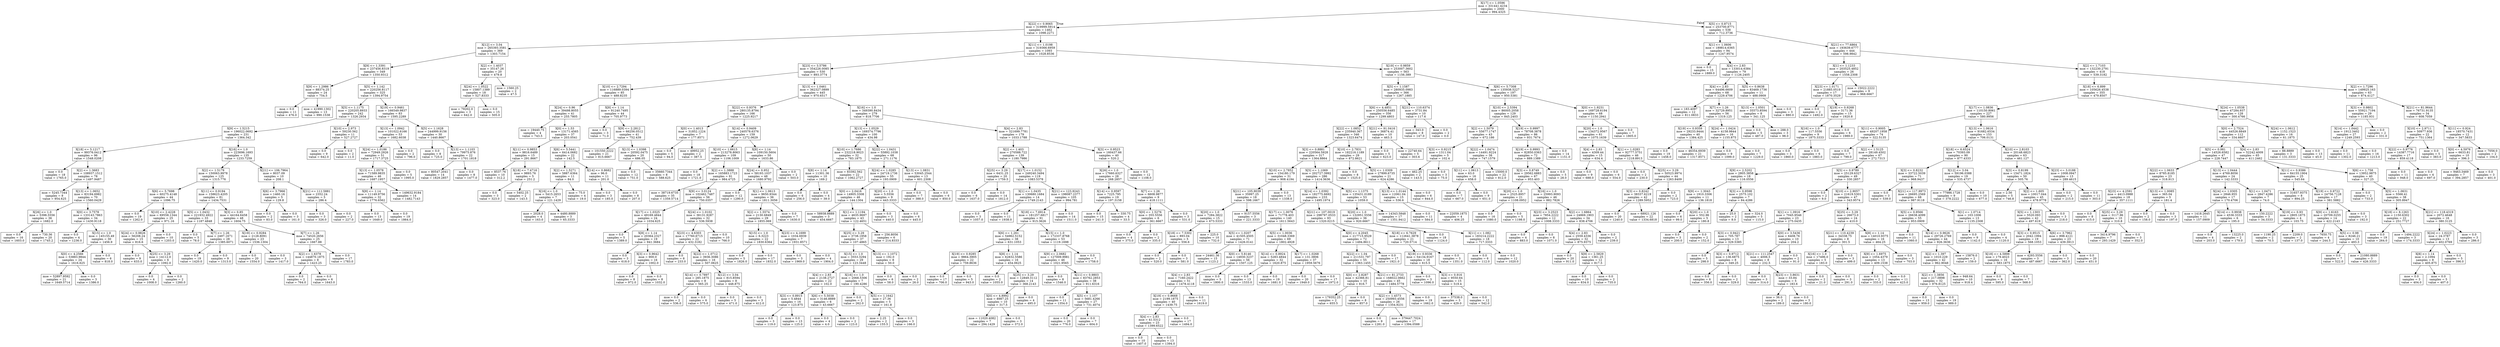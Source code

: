 digraph Tree {
node [shape=box] ;
0 [label="X[17] <= 1.0596\nmse = 331441.4234\nsamples = 2000\nvalue = 994.4325"] ;
1 [label="X[22] <= 0.9065\nmse = 319999.5914\nsamples = 1462\nvalue = 1098.2271"] ;
0 -> 1 [labeldistance=2.5, labelangle=45, headlabel="True"] ;
2 [label="X[12] <= 3.04\nmse = 265393.3581\nsamples = 369\nvalue = 1303.7154"] ;
1 -> 2 ;
3 [label="X[9] <= 1.3391\nmse = 237456.8319\nsamples = 349\nvalue = 1350.9312"] ;
2 -> 3 ;
4 [label="X[9] <= 1.2986\nmse = 88374.25\nsamples = 24\nvalue = 754.5"] ;
3 -> 4 ;
5 [label="mse = 0.0\nsamples = 11\nvalue = 476.0"] ;
4 -> 5 ;
6 [label="mse = 41990.1302\nsamples = 13\nvalue = 990.1538"] ;
4 -> 6 ;
7 [label="X[5] <= 1.142\nmse = 220256.8117\nsamples = 325\nvalue = 1394.9754"] ;
3 -> 7 ;
8 [label="X[5] <= 1.1175\nmse = 220205.8933\nsamples = 242\nvalue = 1326.2934"] ;
7 -> 8 ;
9 [label="X[9] <= 1.5215\nmse = 196022.0692\nsamples = 231\nvalue = 1364.342"] ;
8 -> 9 ;
10 [label="X[18] <= 5.1217\nmse = 99376.0412\nsamples = 96\nvalue = 1548.0208"] ;
9 -> 10 ;
11 [label="mse = 0.0\nsamples = 18\nvalue = 1765.0"] ;
10 -> 11 ;
12 [label="X[2] <= 1.3683\nmse = 108937.1512\nsamples = 78\nvalue = 1497.9487"] ;
10 -> 12 ;
13 [label="mse = 5245.7344\nsamples = 8\nvalue = 954.625"] ;
12 -> 13 ;
14 [label="X[13] <= 1.0652\nmse = 83194.6982\nsamples = 70\nvalue = 1560.0429"] ;
12 -> 14 ;
15 [label="X[26] <= 1.0\nmse = 5398.5556\nsamples = 36\nvalue = 1682.0"] ;
14 -> 15 ;
16 [label="mse = 0.0\nsamples = 16\nvalue = 1603.0"] ;
15 -> 16 ;
17 [label="mse = 730.36\nsamples = 20\nvalue = 1745.2"] ;
15 -> 17 ;
18 [label="X[0] <= 3.7578\nmse = 133143.7863\nsamples = 34\nvalue = 1430.9118"] ;
14 -> 18 ;
19 [label="mse = 0.0\nsamples = 4\nvalue = 1236.0"] ;
18 -> 19 ;
20 [label="X[15] <= 1.0\nmse = 145155.49\nsamples = 30\nvalue = 1456.9"] ;
18 -> 20 ;
21 [label="X[0] <= 4.2566\nmse = 53883.9844\nsamples = 24\nvalue = 1616.625"] ;
20 -> 21 ;
22 [label="mse = 52897.9592\nsamples = 21\nvalue = 1649.5714"] ;
21 -> 22 ;
23 [label="mse = 0.0\nsamples = 3\nvalue = 1386.0"] ;
21 -> 23 ;
24 [label="mse = 0.0\nsamples = 6\nvalue = 818.0"] ;
20 -> 24 ;
25 [label="X[16] <= 1.0\nmse = 223696.1693\nsamples = 135\nvalue = 1233.7259"] ;
9 -> 25 ;
26 [label="X[2] <= 1.5179\nmse = 150063.9978\nsamples = 125\nvalue = 1315.776"] ;
25 -> 26 ;
27 [label="X[6] <= 5.7698\nmse = 60275.4148\nsamples = 44\nvalue = 1096.75"] ;
26 -> 27 ;
28 [label="mse = 0.0\nsamples = 19\nvalue = 1262.0"] ;
27 -> 28 ;
29 [label="X[10] <= 2.4228\nmse = 69558.1344\nsamples = 25\nvalue = 971.16"] ;
27 -> 29 ;
30 [label="X[24] <= 0.9826\nmse = 56208.24\nsamples = 15\nvalue = 816.6"] ;
29 -> 30 ;
31 [label="mse = 0.0\nsamples = 9\nvalue = 633.0"] ;
30 -> 31 ;
32 [label="X[25] <= 3.29\nmse = 14112.0\nsamples = 6\nvalue = 1092.0"] ;
30 -> 32 ;
33 [label="mse = 0.0\nsamples = 4\nvalue = 1008.0"] ;
32 -> 33 ;
34 [label="mse = 0.0\nsamples = 2\nvalue = 1260.0"] ;
32 -> 34 ;
35 [label="mse = 0.0\nsamples = 10\nvalue = 1203.0"] ;
29 -> 35 ;
36 [label="X[11] <= 0.9194\nmse = 158623.4205\nsamples = 81\nvalue = 1434.7531"] ;
26 -> 36 ;
37 [label="X[5] <= 1.0432\nmse = 221932.4922\nsamples = 33\nvalue = 1187.4848"] ;
36 -> 37 ;
38 [label="mse = 0.0\nsamples = 5\nvalue = 78.0"] ;
37 -> 38 ;
39 [label="X[7] <= 1.26\nmse = 2497.1671\nsamples = 28\nvalue = 1385.6071"] ;
37 -> 39 ;
40 [label="mse = 0.0\nsamples = 19\nvalue = 1420.0"] ;
39 -> 40 ;
41 [label="mse = 0.0\nsamples = 9\nvalue = 1313.0"] ;
39 -> 41 ;
42 [label="X[3] <= 0.85\nmse = 44164.6458\nsamples = 48\nvalue = 1604.75"] ;
36 -> 42 ;
43 [label="X[19] <= 0.9284\nmse = 2128.8091\nsamples = 23\nvalue = 1536.1304"] ;
42 -> 43 ;
44 [label="mse = 0.0\nsamples = 20\nvalue = 1554.0"] ;
43 -> 44 ;
45 [label="mse = 0.0\nsamples = 3\nvalue = 1417.0"] ;
43 -> 45 ;
46 [label="X[7] <= 1.26\nmse = 74520.2656\nsamples = 25\nvalue = 1667.88"] ;
42 -> 46 ;
47 [label="X[2] <= 1.6378\nmse = 144870.1875\nsamples = 8\nvalue = 1423.25"] ;
46 -> 47 ;
48 [label="mse = 0.0\nsamples = 2\nvalue = 764.0"] ;
47 -> 48 ;
49 [label="mse = 0.0\nsamples = 6\nvalue = 1643.0"] ;
47 -> 49 ;
50 [label="mse = 0.0\nsamples = 17\nvalue = 1783.0"] ;
46 -> 50 ;
51 [label="X[21] <= 106.7964\nmse = 8037.09\nsamples = 10\nvalue = 208.1"] ;
25 -> 51 ;
52 [label="X[6] <= 3.7966\nmse = 1460.16\nsamples = 5\nvalue = 129.8"] ;
51 -> 52 ;
53 [label="mse = 0.0\nsamples = 2\nvalue = 83.0"] ;
52 -> 53 ;
54 [label="mse = 0.0\nsamples = 3\nvalue = 161.0"] ;
52 -> 54 ;
55 [label="X[21] <= 111.5881\nmse = 2352.24\nsamples = 5\nvalue = 286.4"] ;
51 -> 55 ;
56 [label="mse = 0.0\nsamples = 3\nvalue = 326.0"] ;
55 -> 56 ;
57 [label="mse = 0.0\nsamples = 2\nvalue = 227.0"] ;
55 -> 57 ;
58 [label="X[10] <= 2.973\nmse = 59230.562\nsamples = 11\nvalue = 527.2727"] ;
8 -> 58 ;
59 [label="mse = 0.0\nsamples = 9\nvalue = 642.0"] ;
58 -> 59 ;
60 [label="mse = 0.0\nsamples = 2\nvalue = 11.0"] ;
58 -> 60 ;
61 [label="X[19] <= 0.9461\nmse = 166549.9837\nsamples = 83\nvalue = 1595.2289"] ;
7 -> 61 ;
62 [label="X[13] <= 1.0942\nmse = 101022.6166\nsamples = 53\nvalue = 1682.6038"] ;
61 -> 62 ;
63 [label="X[24] <= 1.0186\nmse = 72949.2926\nsamples = 51\nvalue = 1717.3725"] ;
62 -> 63 ;
64 [label="X[13] <= 1.0578\nmse = 71589.9835\nsamples = 46\nvalue = 1687.1957"] ;
63 -> 64 ;
65 [label="X[8] <= 1.14\nmse = 11149.9756\nsamples = 32\nvalue = 1776.6562"] ;
64 -> 65 ;
66 [label="mse = 0.0\nsamples = 13\nvalue = 1649.0"] ;
65 -> 66 ;
67 [label="mse = 0.0\nsamples = 19\nvalue = 1864.0"] ;
65 -> 67 ;
68 [label="mse = 149632.9184\nsamples = 14\nvalue = 1482.7143"] ;
64 -> 68 ;
69 [label="mse = 0.0\nsamples = 5\nvalue = 1995.0"] ;
63 -> 69 ;
70 [label="mse = 0.0\nsamples = 2\nvalue = 796.0"] ;
62 -> 70 ;
71 [label="X[5] <= 1.1628\nmse = 244999.9156\nsamples = 30\nvalue = 1440.8667"] ;
61 -> 71 ;
72 [label="mse = 0.0\nsamples = 8\nvalue = 725.0"] ;
71 -> 72 ;
73 [label="X[13] <= 1.1103\nmse = 79975.876\nsamples = 22\nvalue = 1701.1818"] ;
71 -> 73 ;
74 [label="mse = 80547.2041\nsamples = 14\nvalue = 1829.2857"] ;
73 -> 74 ;
75 [label="mse = 0.0\nsamples = 8\nvalue = 1477.0"] ;
73 -> 75 ;
76 [label="X[2] <= 1.4037\nmse = 35147.26\nsamples = 20\nvalue = 479.8"] ;
2 -> 76 ;
77 [label="X[24] <= 1.0522\nmse = 15807.1389\nsamples = 18\nvalue = 527.8333"] ;
76 -> 77 ;
78 [label="mse = 79202.0\nsamples = 3\nvalue = 642.0"] ;
77 -> 78 ;
79 [label="mse = 0.0\nsamples = 15\nvalue = 505.0"] ;
77 -> 79 ;
80 [label="mse = 1560.25\nsamples = 2\nvalue = 47.5"] ;
76 -> 80 ;
81 [label="X[11] <= 1.0198\nmse = 319366.6959\nsamples = 1093\nvalue = 1028.8536"] ;
1 -> 81 ;
82 [label="X[23] <= 3.5786\nmse = 354226.0085\nsamples = 530\nvalue = 893.3774"] ;
81 -> 82 ;
83 [label="X[10] <= 2.7294\nmse = 116889.0394\nsamples = 85\nvalue = 488.8235"] ;
82 -> 83 ;
84 [label="X[24] <= 0.96\nmse = 39498.8055\nsamples = 41\nvalue = 255.7805"] ;
83 -> 84 ;
85 [label="mse = 19440.75\nsamples = 4\nvalue = 743.5"] ;
84 -> 85 ;
86 [label="X[0] <= 1.53\nmse = 13171.4565\nsamples = 37\nvalue = 203.0541"] ;
84 -> 86 ;
87 [label="X[11] <= 0.9853\nmse = 9816.6489\nsamples = 15\nvalue = 291.8667"] ;
86 -> 87 ;
88 [label="mse = 8537.76\nsamples = 10\nvalue = 312.2"] ;
87 -> 88 ;
89 [label="X[18] <= 7.4716\nmse = 9893.76\nsamples = 5\nvalue = 251.2"] ;
87 -> 89 ;
90 [label="mse = 0.0\nsamples = 3\nvalue = 323.0"] ;
89 -> 90 ;
91 [label="mse = 5402.25\nsamples = 2\nvalue = 143.5"] ;
89 -> 91 ;
92 [label="X[6] <= 5.5441\nmse = 6414.0682\nsamples = 22\nvalue = 142.5"] ;
86 -> 92 ;
93 [label="X[2] <= 1.5271\nmse = 5887.6364\nsamples = 11\nvalue = 84.0"] ;
92 -> 93 ;
94 [label="X[16] <= 1.0\nmse = 5415.2653\nsamples = 7\nvalue = 121.1429"] ;
93 -> 94 ;
95 [label="mse = 2028.0\nsamples = 4\nvalue = 163.0"] ;
94 -> 95 ;
96 [label="mse = 4480.8889\nsamples = 3\nvalue = 65.3333"] ;
94 -> 96 ;
97 [label="mse = 75.0\nsamples = 4\nvalue = 19.0"] ;
93 -> 97 ;
98 [label="X[14] <= 0.8682\nmse = 96.0\nsamples = 11\nvalue = 201.0"] ;
92 -> 98 ;
99 [label="mse = 0.0\nsamples = 3\nvalue = 185.0"] ;
98 -> 99 ;
100 [label="mse = 0.0\nsamples = 8\nvalue = 207.0"] ;
98 -> 100 ;
101 [label="X[8] <= 1.14\nmse = 91240.7495\nsamples = 44\nvalue = 705.9773"] ;
83 -> 101 ;
102 [label="mse = 0.0\nsamples = 3\nvalue = 71.0"] ;
101 -> 102 ;
103 [label="X[9] <= 2.2812\nmse = 66256.0512\nsamples = 41\nvalue = 752.439"] ;
101 -> 103 ;
104 [label="mse = 101550.2222\nsamples = 21\nvalue = 815.6667"] ;
103 -> 104 ;
105 [label="X[13] <= 1.0398\nmse = 20592.0475\nsamples = 20\nvalue = 686.05"] ;
103 -> 105 ;
106 [label="mse = 0.0\nsamples = 12\nvalue = 751.0"] ;
105 -> 106 ;
107 [label="mse = 35660.7344\nsamples = 8\nvalue = 588.625"] ;
105 -> 107 ;
108 [label="X[13] <= 1.0461\nmse = 362327.0899\nsamples = 445\nvalue = 970.6517"] ;
82 -> 108 ;
109 [label="X[22] <= 0.9376\nmse = 280135.8794\nsamples = 166\nvalue = 1225.9217"] ;
108 -> 109 ;
110 [label="X[0] <= 1.4013\nmse = 31852.1224\nsamples = 7\nvalue = 177.8571"] ;
109 -> 110 ;
111 [label="mse = 0.0\nsamples = 5\nvalue = 94.0"] ;
110 -> 111 ;
112 [label="mse = 49952.25\nsamples = 2\nvalue = 387.5"] ;
110 -> 112 ;
113 [label="X[14] <= 0.9409\nmse = 240578.6376\nsamples = 159\nvalue = 1272.0629"] ;
109 -> 113 ;
114 [label="X[10] <= 1.6615\nmse = 213278.8063\nsamples = 109\nvalue = 1106.1009"] ;
113 -> 114 ;
115 [label="mse = 0.0\nsamples = 18\nvalue = 1721.0"] ;
114 -> 115 ;
116 [label="X[2] <= 1.3888\nmse = 165883.1723\nsamples = 91\nvalue = 984.4725"] ;
114 -> 116 ;
117 [label="mse = 38719.6735\nsamples = 35\nvalue = 1359.5714"] ;
116 -> 117 ;
118 [label="X[9] <= 3.0124\nmse = 102462.7487\nsamples = 56\nvalue = 750.0357"] ;
116 -> 118 ;
119 [label="X[17] <= 1.0325\nmse = 49169.4844\nsamples = 24\nvalue = 1034.625"] ;
118 -> 119 ;
120 [label="mse = 0.0\nsamples = 5\nvalue = 1389.0"] ;
119 -> 120 ;
121 [label="X[8] <= 1.14\nmse = 20364.2327\nsamples = 19\nvalue = 941.3684"] ;
119 -> 121 ;
122 [label="mse = 0.0\nsamples = 3\nvalue = 618.0"] ;
121 -> 122 ;
123 [label="X[3] <= 0.9642\nmse = 900.0\nsamples = 16\nvalue = 1002.0"] ;
121 -> 123 ;
124 [label="mse = 0.0\nsamples = 8\nvalue = 972.0"] ;
123 -> 124 ;
125 [label="mse = 0.0\nsamples = 8\nvalue = 1032.0"] ;
123 -> 125 ;
126 [label="X[24] <= 1.0102\nmse = 36131.9287\nsamples = 32\nvalue = 536.5938"] ;
118 -> 126 ;
127 [label="X[23] <= 4.6303\nmse = 17760.6715\nsamples = 22\nvalue = 432.3182"] ;
126 -> 127 ;
128 [label="mse = 0.0\nsamples = 6\nvalue = 233.0"] ;
127 -> 128 ;
129 [label="X[22] <= 1.0712\nmse = 3936.3086\nsamples = 16\nvalue = 507.0625"] ;
127 -> 129 ;
130 [label="X[14] <= 0.7897\nmse = 285.1875\nsamples = 8\nvalue = 565.25"] ;
129 -> 130 ;
131 [label="mse = 0.0\nsamples = 2\nvalue = 536.0"] ;
130 -> 131 ;
132 [label="mse = 0.0\nsamples = 6\nvalue = 575.0"] ;
130 -> 132 ;
133 [label="X[12] <= 3.04\nmse = 815.8594\nsamples = 8\nvalue = 448.875"] ;
129 -> 133 ;
134 [label="mse = 0.0\nsamples = 5\nvalue = 471.0"] ;
133 -> 134 ;
135 [label="mse = 0.0\nsamples = 3\nvalue = 412.0"] ;
133 -> 135 ;
136 [label="mse = 0.0\nsamples = 10\nvalue = 766.0"] ;
126 -> 136 ;
137 [label="X[8] <= 1.14\nmse = 109150.5604\nsamples = 50\nvalue = 1633.86"] ;
113 -> 137 ;
138 [label="X[24] <= 0.952\nmse = 58193.1037\nsamples = 48\nvalue = 1680.9792"] ;
137 -> 138 ;
139 [label="mse = 0.0\nsamples = 12\nvalue = 1290.0"] ;
138 -> 139 ;
140 [label="X[1] <= 1.0613\nmse = 9650.9344\nsamples = 36\nvalue = 1811.3056"] ;
138 -> 140 ;
141 [label="X[2] <= 1.5574\nmse = 2130.6849\nsamples = 29\nvalue = 1855.069"] ;
140 -> 141 ;
142 [label="X[15] <= 1.0\nmse = 6.3223\nsamples = 22\nvalue = 1830.6364"] ;
141 -> 142 ;
143 [label="mse = 0.0\nsamples = 5\nvalue = 1826.0"] ;
142 -> 143 ;
144 [label="mse = 0.0\nsamples = 17\nvalue = 1832.0"] ;
142 -> 144 ;
145 [label="X[23] <= 4.1699\nmse = 1034.6939\nsamples = 7\nvalue = 1931.8571"] ;
141 -> 145 ;
146 [label="mse = 0.0\nsamples = 3\nvalue = 1969.0"] ;
145 -> 146 ;
147 [label="mse = 0.0\nsamples = 4\nvalue = 1904.0"] ;
145 -> 147 ;
148 [label="mse = 0.0\nsamples = 7\nvalue = 1630.0"] ;
140 -> 148 ;
149 [label="mse = 0.0\nsamples = 2\nvalue = 503.0"] ;
137 -> 149 ;
150 [label="X[16] <= 1.0\nmse = 349390.8434\nsamples = 279\nvalue = 818.7706"] ;
108 -> 150 ;
151 [label="X[13] <= 1.0529\nmse = 169374.7796\nsamples = 100\nvalue = 434.98"] ;
150 -> 151 ;
152 [label="X[10] <= 1.7686\nmse = 232218.9023\nsamples = 32\nvalue = 783.1875"] ;
151 -> 152 ;
153 [label="X[8] <= 1.14\nmse = 11301.36\nsamples = 10\nvalue = 169.2"] ;
152 -> 153 ;
154 [label="mse = 0.0\nsamples = 6\nvalue = 256.0"] ;
153 -> 154 ;
155 [label="mse = 0.0\nsamples = 4\nvalue = 39.0"] ;
153 -> 155 ;
156 [label="mse = 83392.562\nsamples = 22\nvalue = 1062.2727"] ;
152 -> 156 ;
157 [label="X[22] <= 1.0431\nmse = 55892.1038\nsamples = 68\nvalue = 271.1176"] ;
151 -> 157 ;
158 [label="X[24] <= 1.0285\nmse = 24719.1736\nsamples = 55\nvalue = 193.0909"] ;
157 -> 158 ;
159 [label="X[0] <= 2.0416\nmse = 14905.3308\nsamples = 46\nvalue = 144.1304"] ;
158 -> 159 ;
160 [label="mse = 58938.8889\nsamples = 3\nvalue = 454.6667"] ;
159 -> 160 ;
161 [label="X[1] <= 1.1194\nmse = 4635.9697\nsamples = 43\nvalue = 122.4651"] ;
159 -> 161 ;
162 [label="X[25] <= 3.29\nmse = 3738.1958\nsamples = 37\nvalue = 107.4865"] ;
161 -> 162 ;
163 [label="X[15] <= 1.0\nmse = 3553.3294\nsamples = 29\nvalue = 123.3448"] ;
162 -> 163 ;
164 [label="X[4] <= 2.83\nmse = 2138.2727\nsamples = 22\nvalue = 102.0"] ;
163 -> 164 ;
165 [label="X[3] <= 0.8915\nmse = 5.4844\nsamples = 16\nvalue = 123.875"] ;
164 -> 165 ;
166 [label="mse = 0.0\nsamples = 3\nvalue = 119.0"] ;
165 -> 166 ;
167 [label="mse = 0.0\nsamples = 13\nvalue = 125.0"] ;
165 -> 167 ;
168 [label="X[6] <= 5.5038\nmse = 3146.8889\nsamples = 6\nvalue = 43.6667"] ;
164 -> 168 ;
169 [label="mse = 0.0\nsamples = 4\nvalue = 4.0"] ;
168 -> 169 ;
170 [label="mse = 0.0\nsamples = 2\nvalue = 123.0"] ;
168 -> 170 ;
171 [label="X[16] <= 1.0\nmse = 2068.5306\nsamples = 7\nvalue = 190.4286"] ;
163 -> 171 ;
172 [label="mse = 0.0\nsamples = 2\nvalue = 262.0"] ;
171 -> 172 ;
173 [label="X[5] <= 1.1642\nmse = 27.36\nsamples = 5\nvalue = 161.8"] ;
171 -> 173 ;
174 [label="mse = 2.25\nsamples = 2\nvalue = 155.5"] ;
173 -> 174 ;
175 [label="mse = 0.0\nsamples = 3\nvalue = 166.0"] ;
173 -> 175 ;
176 [label="X[13] <= 1.1072\nmse = 192.0\nsamples = 8\nvalue = 50.0"] ;
162 -> 176 ;
177 [label="mse = 0.0\nsamples = 6\nvalue = 58.0"] ;
176 -> 177 ;
178 [label="mse = 0.0\nsamples = 2\nvalue = 26.0"] ;
176 -> 178 ;
179 [label="mse = 256.8056\nsamples = 6\nvalue = 214.8333"] ;
161 -> 179 ;
180 [label="X[20] <= 1.0\nmse = 5.5556\nsamples = 9\nvalue = 443.3333"] ;
158 -> 180 ;
181 [label="mse = 0.0\nsamples = 3\nvalue = 440.0"] ;
180 -> 181 ;
182 [label="mse = 0.0\nsamples = 6\nvalue = 445.0"] ;
180 -> 182 ;
183 [label="X[13] <= 1.0831\nmse = 53045.2544\nsamples = 13\nvalue = 601.2308"] ;
157 -> 183 ;
184 [label="mse = 0.0\nsamples = 7\nvalue = 388.0"] ;
183 -> 184 ;
185 [label="mse = 0.0\nsamples = 6\nvalue = 850.0"] ;
183 -> 185 ;
186 [label="X[4] <= 2.83\nmse = 321699.7781\nsamples = 179\nvalue = 1033.1788"] ;
150 -> 186 ;
187 [label="X[2] <= 1.403\nmse = 270588.722\nsamples = 139\nvalue = 1180.7986"] ;
186 -> 187 ;
188 [label="X[25] <= 3.29\nmse = 6431.25\nsamples = 20\nvalue = 1759.5"] ;
187 -> 188 ;
189 [label="mse = 0.0\nsamples = 6\nvalue = 1637.0"] ;
188 -> 189 ;
190 [label="mse = 0.0\nsamples = 14\nvalue = 1812.0"] ;
188 -> 190 ;
191 [label="X[17] <= 1.0152\nmse = 249240.3494\nsamples = 119\nvalue = 1083.5378"] ;
187 -> 191 ;
192 [label="X[1] <= 1.0435\nmse = 130680.1684\nsamples = 14\nvalue = 1749.2143"] ;
191 -> 192 ;
193 [label="mse = 0.0\nsamples = 3\nvalue = 1057.0"] ;
192 -> 193 ;
194 [label="mse = 0.0\nsamples = 11\nvalue = 1938.0"] ;
192 -> 194 ;
195 [label="X[21] <= 123.9243\nmse = 198087.2377\nsamples = 105\nvalue = 994.781"] ;
191 -> 195 ;
196 [label="X[18] <= 7.6914\nmse = 181257.6817\nsamples = 91\nvalue = 915.3626"] ;
195 -> 196 ;
197 [label="X[6] <= 1.261\nmse = 54962.5152\nsamples = 38\nvalue = 631.1053"] ;
196 -> 197 ;
198 [label="X[19] <= 0.9285\nmse = 9864.3905\nsamples = 22\nvalue = 759.8636"] ;
197 -> 198 ;
199 [label="mse = 0.0\nsamples = 17\nvalue = 706.0"] ;
198 -> 199 ;
200 [label="mse = 0.0\nsamples = 5\nvalue = 943.0"] ;
198 -> 200 ;
201 [label="X[8] <= 1.14\nmse = 62832.5586\nsamples = 16\nvalue = 454.0625"] ;
197 -> 201 ;
202 [label="mse = 0.0\nsamples = 2\nvalue = 1055.0"] ;
201 -> 202 ;
203 [label="X[25] <= 3.29\nmse = 12849.3112\nsamples = 14\nvalue = 368.2143"] ;
201 -> 203 ;
204 [label="X[0] <= 4.8992\nmse = 8987.25\nsamples = 10\nvalue = 317.5"] ;
203 -> 204 ;
205 [label="mse = 11020.4082\nsamples = 7\nvalue = 294.1429"] ;
204 -> 205 ;
206 [label="mse = 0.0\nsamples = 3\nvalue = 372.0"] ;
204 -> 206 ;
207 [label="mse = 0.0\nsamples = 4\nvalue = 495.0"] ;
203 -> 207 ;
208 [label="X[15] <= 1.0\nmse = 172337.8768\nsamples = 53\nvalue = 1119.1698"] ;
196 -> 208 ;
209 [label="X[9] <= 2.0682\nmse = 127009.9981\nsamples = 46\nvalue = 1021.9565"] ;
208 -> 209 ;
210 [label="mse = 0.0\nsamples = 8\nvalue = 1546.0"] ;
209 -> 210 ;
211 [label="X[11] <= 0.9803\nmse = 83762.2853\nsamples = 38\nvalue = 911.6316"] ;
209 -> 211 ;
212 [label="mse = 0.0\nsamples = 11\nvalue = 1354.0"] ;
211 -> 212 ;
213 [label="X[5] <= 1.107\nmse = 5681.4266\nsamples = 27\nvalue = 731.4074"] ;
211 -> 213 ;
214 [label="mse = 0.0\nsamples = 20\nvalue = 776.0"] ;
213 -> 214 ;
215 [label="mse = 0.0\nsamples = 7\nvalue = 604.0"] ;
213 -> 215 ;
216 [label="mse = 0.0\nsamples = 7\nvalue = 1758.0"] ;
208 -> 216 ;
217 [label="mse = 0.0\nsamples = 14\nvalue = 1511.0"] ;
195 -> 217 ;
218 [label="X[3] <= 0.9523\nmse = 160437.66\nsamples = 40\nvalue = 520.2"] ;
186 -> 218 ;
219 [label="X[26] <= 1.0\nmse = 17660.6327\nsamples = 28\nvalue = 268.2857"] ;
218 -> 219 ;
220 [label="X[14] <= 0.9597\nmse = 7225.795\nsamples = 19\nvalue = 197.3158"] ;
219 -> 220 ;
221 [label="mse = 0.0\nsamples = 15\nvalue = 241.0"] ;
220 -> 221 ;
222 [label="mse = 330.75\nsamples = 4\nvalue = 33.5"] ;
220 -> 222 ;
223 [label="X[7] <= 1.26\nmse = 6608.9877\nsamples = 9\nvalue = 418.1111"] ;
219 -> 223 ;
224 [label="X[0] <= 1.5276\nmse = 355.5556\nsamples = 6\nvalue = 361.6667"] ;
223 -> 224 ;
225 [label="mse = 0.0\nsamples = 4\nvalue = 375.0"] ;
224 -> 225 ;
226 [label="mse = 0.0\nsamples = 2\nvalue = 335.0"] ;
224 -> 226 ;
227 [label="mse = 0.0\nsamples = 3\nvalue = 531.0"] ;
223 -> 227 ;
228 [label="mse = 0.0\nsamples = 12\nvalue = 1108.0"] ;
218 -> 228 ;
229 [label="X[19] <= 0.9859\nmse = 253007.3602\nsamples = 563\nvalue = 1156.389"] ;
81 -> 229 ;
230 [label="X[5] <= 1.1587\nmse = 280935.0983\nsamples = 366\nvalue = 1267.1885"] ;
229 -> 230 ;
231 [label="X[6] <= 4.4851\nmse = 250556.6485\nsamples = 356\nvalue = 1299.4803"] ;
230 -> 231 ;
232 [label="X[22] <= 1.0852\nmse = 235940.367\nsamples = 346\nvalue = 1323.6474"] ;
231 -> 232 ;
233 [label="X[3] <= 0.8881\nmse = 220564.5928\nsamples = 317\nvalue = 1364.8864"] ;
232 -> 233 ;
234 [label="X[10] <= 2.7852\nmse = 154180.179\nsamples = 31\nvalue = 908.4194"] ;
233 -> 234 ;
235 [label="X[21] <= 105.9039\nmse = 35997.25\nsamples = 18\nvalue = 598.1667"] ;
234 -> 235 ;
236 [label="X[20] <= 1.0\nmse = 7284.3822\nsamples = 15\nvalue = 673.5333"] ;
235 -> 236 ;
237 [label="X[18] <= 7.5302\nmse = 893.04\nsamples = 5\nvalue = 556.6"] ;
236 -> 237 ;
238 [label="mse = 0.0\nsamples = 2\nvalue = 520.0"] ;
237 -> 238 ;
239 [label="mse = 0.0\nsamples = 3\nvalue = 581.0"] ;
237 -> 239 ;
240 [label="mse = 225.0\nsamples = 10\nvalue = 732.0"] ;
236 -> 240 ;
241 [label="mse = 9157.5556\nsamples = 3\nvalue = 221.3333"] ;
235 -> 241 ;
242 [label="mse = 0.0\nsamples = 13\nvalue = 1338.0"] ;
234 -> 242 ;
243 [label="X[5] <= 1.1069\nmse = 202727.3992\nsamples = 286\nvalue = 1414.3636"] ;
233 -> 243 ;
244 [label="X[14] <= 1.0392\nmse = 182775.6692\nsamples = 233\nvalue = 1495.1974"] ;
243 -> 244 ;
245 [label="X[17] <= 1.0076\nmse = 71778.403\nsamples = 140\nvalue = 1611.5643"] ;
244 -> 245 ;
246 [label="X[5] <= 1.0207\nmse = 41505.4505\nsamples = 71\nvalue = 1426.0141"] ;
245 -> 246 ;
247 [label="mse = 24461.36\nsamples = 15\nvalue = 1123.2"] ;
246 -> 247 ;
248 [label="X[0] <= 5.8146\nmse = 14930.3237\nsamples = 56\nvalue = 1507.125"] ;
246 -> 248 ;
249 [label="X[4] <= 2.83\nmse = 7160.2422\nsamples = 51\nvalue = 1478.4118"] ;
248 -> 249 ;
250 [label="X[19] <= 0.9668\nmse = 2199.1875\nsamples = 40\nvalue = 1439.75"] ;
249 -> 250 ;
251 [label="X[4] <= 2.83\nmse = 41.5312\nsamples = 23\nvalue = 1399.6522"] ;
250 -> 251 ;
252 [label="mse = 0.0\nsamples = 10\nvalue = 1407.0"] ;
251 -> 252 ;
253 [label="mse = 0.0\nsamples = 13\nvalue = 1394.0"] ;
251 -> 253 ;
254 [label="mse = 0.0\nsamples = 17\nvalue = 1494.0"] ;
250 -> 254 ;
255 [label="mse = 0.0\nsamples = 11\nvalue = 1619.0"] ;
249 -> 255 ;
256 [label="mse = 0.0\nsamples = 5\nvalue = 1800.0"] ;
248 -> 256 ;
257 [label="X[5] <= 1.0036\nmse = 31048.3369\nsamples = 69\nvalue = 1802.4928"] ;
245 -> 257 ;
258 [label="X[14] <= 0.8924\nmse = 5283.4844\nsamples = 32\nvalue = 1620.875"] ;
257 -> 258 ;
259 [label="mse = 0.0\nsamples = 13\nvalue = 1533.0"] ;
258 -> 259 ;
260 [label="mse = 0.0\nsamples = 19\nvalue = 1681.0"] ;
258 -> 260 ;
261 [label="X[17] <= 1.0268\nmse = 131.3806\nsamples = 37\nvalue = 1959.5676"] ;
257 -> 261 ;
262 [label="mse = 0.0\nsamples = 20\nvalue = 1949.0"] ;
261 -> 262 ;
263 [label="mse = 0.0\nsamples = 17\nvalue = 1972.0"] ;
261 -> 263 ;
264 [label="X[21] <= 107.0019\nmse = 298797.0533\nsamples = 93\nvalue = 1320.0215"] ;
244 -> 264 ;
265 [label="X[0] <= 4.2045\nmse = 217715.9529\nsamples = 72\nvalue = 1494.8611"] ;
264 -> 265 ;
266 [label="X[22] <= 1.04\nmse = 211531.797\nsamples = 55\nvalue = 1363.1455"] ;
265 -> 266 ;
267 [label="X[0] <= 2.8287\nmse = 42366.81\nsamples = 10\nvalue = 816.7"] ;
266 -> 267 ;
268 [label="mse = 179352.25\nsamples = 2\nvalue = 655.5"] ;
267 -> 268 ;
269 [label="mse = 0.0\nsamples = 8\nvalue = 857.0"] ;
267 -> 269 ;
270 [label="X[21] <= 81.2733\nmse = 168022.0662\nsamples = 45\nvalue = 1484.5778"] ;
266 -> 270 ;
271 [label="X[2] <= 1.4573\nmse = 250993.4556\nsamples = 26\nvalue = 1354.9231"] ;
270 -> 271 ;
272 [label="mse = 0.0\nsamples = 9\nvalue = 1281.0"] ;
271 -> 272 ;
273 [label="mse = 379447.7024\nsamples = 17\nvalue = 1394.0588"] ;
271 -> 273 ;
274 [label="mse = 0.0\nsamples = 19\nvalue = 1662.0"] ;
270 -> 274 ;
275 [label="mse = 0.0\nsamples = 17\nvalue = 1921.0"] ;
265 -> 275 ;
276 [label="X[18] <= 6.7629\nmse = 112641.3878\nsamples = 21\nvalue = 720.5714"] ;
264 -> 276 ;
277 [label="X[19] <= 0.9336\nmse = 54134.9167\nsamples = 18\nvalue = 615.5"] ;
276 -> 277 ;
278 [label="mse = 0.0\nsamples = 3\nvalue = 1096.0"] ;
277 -> 278 ;
279 [label="X[3] <= 0.916\nmse = 9550.64\nsamples = 15\nvalue = 519.4"] ;
277 -> 279 ;
280 [label="mse = 37538.0\nsamples = 3\nvalue = 429.0"] ;
279 -> 280 ;
281 [label="mse = 0.0\nsamples = 12\nvalue = 542.0"] ;
279 -> 281 ;
282 [label="mse = 0.0\nsamples = 3\nvalue = 1351.0"] ;
276 -> 282 ;
283 [label="X[5] <= 1.1375\nmse = 135431.0189\nsamples = 53\nvalue = 1059.0"] ;
243 -> 283 ;
284 [label="X[20] <= 1.0\nmse = 132951.5556\nsamples = 36\nvalue = 920.6667"] ;
283 -> 284 ;
285 [label="mse = 0.0\nsamples = 18\nvalue = 1124.0"] ;
284 -> 285 ;
286 [label="X[11] <= 1.082\nmse = 183214.2222\nsamples = 18\nvalue = 717.3333"] ;
284 -> 286 ;
287 [label="mse = 0.0\nsamples = 6\nvalue = 112.0"] ;
286 -> 287 ;
288 [label="mse = 0.0\nsamples = 12\nvalue = 1020.0"] ;
286 -> 288 ;
289 [label="mse = 14343.5848\nsamples = 17\nvalue = 1351.9412"] ;
283 -> 289 ;
290 [label="X[10] <= 2.7831\nmse = 182216.1189\nsamples = 29\nvalue = 872.8621"] ;
232 -> 290 ;
291 [label="mse = 0.0\nsamples = 8\nvalue = 1525.0"] ;
290 -> 291 ;
292 [label="X[5] <= 1.0309\nmse = 27899.6735\nsamples = 21\nvalue = 624.4286"] ;
290 -> 292 ;
293 [label="X[13] <= 1.0144\nmse = 12061.04\nsamples = 15\nvalue = 536.6"] ;
292 -> 293 ;
294 [label="mse = 0.0\nsamples = 11\nvalue = 584.0"] ;
293 -> 294 ;
295 [label="mse = 22059.1875\nsamples = 4\nvalue = 406.25"] ;
293 -> 295 ;
296 [label="mse = 0.0\nsamples = 6\nvalue = 844.0"] ;
292 -> 296 ;
297 [label="X[21] <= 91.0416\nmse = 36874.41\nsamples = 10\nvalue = 463.3"] ;
231 -> 297 ;
298 [label="mse = 0.0\nsamples = 5\nvalue = 623.0"] ;
297 -> 298 ;
299 [label="mse = 22740.64\nsamples = 5\nvalue = 303.6"] ;
297 -> 299 ;
300 [label="X[21] <= 110.6374\nmse = 3731.84\nsamples = 10\nvalue = 117.6"] ;
230 -> 300 ;
301 [label="mse = 343.0\nsamples = 8\nvalue = 147.0"] ;
300 -> 301 ;
302 [label="mse = 0.0\nsamples = 2\nvalue = 0.0"] ;
300 -> 302 ;
303 [label="X[6] <= 5.7308\nmse = 135938.5227\nsamples = 197\nvalue = 950.5381"] ;
229 -> 303 ;
304 [label="X[10] <= 2.5394\nmse = 86005.2058\nsamples = 129\nvalue = 845.2403"] ;
303 -> 304 ;
305 [label="X[2] <= 1.5079\nmse = 55677.1747\nsamples = 43\nvalue = 672.186"] ;
304 -> 305 ;
306 [label="X[3] <= 0.9215\nmse = 1311.04\nsamples = 5\nvalue = 102.4"] ;
305 -> 306 ;
307 [label="mse = 462.25\nsamples = 2\nvalue = 143.5"] ;
306 -> 307 ;
308 [label="mse = 0.0\nsamples = 3\nvalue = 75.0"] ;
306 -> 308 ;
309 [label="X[22] <= 1.0474\nmse = 14491.9224\nsamples = 38\nvalue = 747.1579"] ;
305 -> 309 ;
310 [label="X[11] <= 1.0613\nmse = 63.0\nsamples = 16\nvalue = 658.0"] ;
309 -> 310 ;
311 [label="mse = 0.0\nsamples = 7\nvalue = 667.0"] ;
310 -> 311 ;
312 [label="mse = 0.0\nsamples = 9\nvalue = 651.0"] ;
310 -> 312 ;
313 [label="mse = 15000.0\nsamples = 22\nvalue = 812.0"] ;
309 -> 313 ;
314 [label="X[19] <= 0.9997\nmse = 78708.3878\nsamples = 86\nvalue = 931.7674"] ;
304 -> 314 ;
315 [label="X[19] <= 0.9993\nmse = 82850.0363\nsamples = 72\nvalue = 889.1389"] ;
314 -> 315 ;
316 [label="X[3] <= 0.8749\nmse = 29562.6883\nsamples = 67\nvalue = 953.403"] ;
315 -> 316 ;
317 [label="X[20] <= 1.0\nmse = 2525.8957\nsamples = 21\nvalue = 1108.0952"] ;
316 -> 317 ;
318 [label="mse = 0.0\nsamples = 16\nvalue = 1080.0"] ;
317 -> 318 ;
319 [label="mse = 0.0\nsamples = 5\nvalue = 1198.0"] ;
317 -> 319 ;
320 [label="X[16] <= 1.0\nmse = 25993.9093\nsamples = 46\nvalue = 882.7826"] ;
316 -> 320 ;
321 [label="X[23] <= 3.2523\nmse = 7854.2222\nsamples = 12\nvalue = 1008.3333"] ;
320 -> 321 ;
322 [label="mse = 0.0\nsamples = 4\nvalue = 883.0"] ;
321 -> 322 ;
323 [label="mse = 0.0\nsamples = 8\nvalue = 1071.0"] ;
321 -> 323 ;
324 [label="X[2] <= 1.6864\nmse = 24869.1903\nsamples = 34\nvalue = 838.4706"] ;
320 -> 324 ;
325 [label="X[4] <= 2.83\nmse = 2559.4336\nsamples = 32\nvalue = 875.9375"] ;
324 -> 325 ;
326 [label="mse = 0.0\nsamples = 20\nvalue = 911.0"] ;
325 -> 326 ;
327 [label="X[9] <= 2.5829\nmse = 1361.25\nsamples = 12\nvalue = 817.5"] ;
325 -> 327 ;
328 [label="mse = 0.0\nsamples = 10\nvalue = 834.0"] ;
327 -> 328 ;
329 [label="mse = 0.0\nsamples = 2\nvalue = 735.0"] ;
327 -> 329 ;
330 [label="mse = 0.0\nsamples = 2\nvalue = 239.0"] ;
324 -> 330 ;
331 [label="mse = 0.0\nsamples = 5\nvalue = 28.0"] ;
315 -> 331 ;
332 [label="mse = 0.0\nsamples = 14\nvalue = 1151.0"] ;
314 -> 332 ;
333 [label="X[0] <= 1.9231\nmse = 169728.6194\nsamples = 68\nvalue = 1150.2941"] ;
303 -> 333 ;
334 [label="X[20] <= 1.0\nmse = 134372.9567\nsamples = 61\nvalue = 1075.1639"] ;
333 -> 334 ;
335 [label="X[4] <= 2.83\nmse = 4309.44\nsamples = 15\nvalue = 634.4"] ;
334 -> 335 ;
336 [label="mse = 0.0\nsamples = 9\nvalue = 688.0"] ;
335 -> 336 ;
337 [label="mse = 0.0\nsamples = 6\nvalue = 554.0"] ;
335 -> 337 ;
338 [label="X[1] <= 1.0283\nmse = 92777.5751\nsamples = 46\nvalue = 1218.8913"] ;
334 -> 338 ;
339 [label="mse = 0.0\nsamples = 2\nvalue = 230.0"] ;
338 -> 339 ;
340 [label="X[25] <= 3.29\nmse = 50523.9974\nsamples = 44\nvalue = 1263.8409"] ;
338 -> 340 ;
341 [label="X[3] <= 0.8242\nmse = 38337.6219\nsamples = 42\nvalue = 1289.5952"] ;
340 -> 341 ;
342 [label="mse = 0.0\nsamples = 20\nvalue = 1240.0"] ;
341 -> 342 ;
343 [label="mse = 68921.126\nsamples = 22\nvalue = 1334.6818"] ;
341 -> 343 ;
344 [label="mse = 0.0\nsamples = 2\nvalue = 723.0"] ;
340 -> 344 ;
345 [label="mse = 0.0\nsamples = 7\nvalue = 1805.0"] ;
333 -> 345 ;
346 [label="X[5] <= 0.8715\nmse = 253700.8771\nsamples = 538\nvalue = 712.3736"] ;
0 -> 346 [labeldistance=2.5, labelangle=-45, headlabel="False"] ;
347 [label="X[1] <= 1.0606\nmse = 189814.6365\nsamples = 94\nvalue = 1247.9574"] ;
346 -> 347 ;
348 [label="mse = 0.0\nsamples = 15\nvalue = 1889.0"] ;
347 -> 348 ;
349 [label="X[4] <= 2.83\nmse = 133014.6384\nsamples = 79\nvalue = 1126.2405"] ;
347 -> 349 ;
350 [label="X[4] <= 2.83\nmse = 64496.6609\nsamples = 68\nvalue = 1229.4706"] ;
349 -> 350 ;
351 [label="mse = 183.4097\nsamples = 12\nvalue = 811.0833"] ;
350 -> 351 ;
352 [label="X[7] <= 1.26\nmse = 32729.8951\nsamples = 56\nvalue = 1319.125"] ;
350 -> 352 ;
353 [label="X[19] <= 0.9359\nmse = 29233.9444\nsamples = 40\nvalue = 1384.425"] ;
352 -> 353 ;
354 [label="mse = 0.0\nsamples = 19\nvalue = 1458.0"] ;
353 -> 354 ;
355 [label="mse = 46354.6939\nsamples = 21\nvalue = 1317.8571"] ;
353 -> 355 ;
356 [label="X[24] <= 1.0424\nmse = 4158.9844\nsamples = 16\nvalue = 1155.875"] ;
352 -> 356 ;
357 [label="mse = 0.0\nsamples = 9\nvalue = 1099.0"] ;
356 -> 357 ;
358 [label="mse = 0.0\nsamples = 7\nvalue = 1229.0"] ;
356 -> 358 ;
359 [label="X[5] <= 0.8638\nmse = 83469.1736\nsamples = 11\nvalue = 488.0909"] ;
349 -> 359 ;
360 [label="X[13] <= 1.0501\nmse = 35573.8594\nsamples = 8\nvalue = 341.125"] ;
359 -> 360 ;
361 [label="mse = 0.0\nsamples = 5\nvalue = 487.0"] ;
360 -> 361 ;
362 [label="mse = 288.0\nsamples = 3\nvalue = 98.0"] ;
360 -> 362 ;
363 [label="mse = 0.0\nsamples = 3\nvalue = 880.0"] ;
359 -> 363 ;
364 [label="X[21] <= 77.6864\nmse = 193639.6777\nsamples = 444\nvalue = 598.9842"] ;
346 -> 364 ;
365 [label="X[1] <= 1.1233\nmse = 203525.4852\nsamples = 26\nvalue = 1558.2308"] ;
364 -> 365 ;
366 [label="X[23] <= 1.0171\nmse = 21885.0519\nsamples = 17\nvalue = 1870.3529"] ;
365 -> 366 ;
367 [label="mse = 0.0\nsamples = 2\nvalue = 1492.0"] ;
366 -> 367 ;
368 [label="X[19] <= 0.9268\nmse = 3171.36\nsamples = 15\nvalue = 1920.8"] ;
366 -> 368 ;
369 [label="X[16] <= 1.0\nmse = 117.5556\nsamples = 9\nvalue = 1875.3333"] ;
368 -> 369 ;
370 [label="mse = 0.0\nsamples = 3\nvalue = 1860.0"] ;
369 -> 370 ;
371 [label="mse = 0.0\nsamples = 6\nvalue = 1883.0"] ;
369 -> 371 ;
372 [label="mse = 0.0\nsamples = 6\nvalue = 1989.0"] ;
368 -> 372 ;
373 [label="mse = 15022.2222\nsamples = 9\nvalue = 968.6667"] ;
365 -> 373 ;
374 [label="X[2] <= 1.7103\nmse = 132230.2791\nsamples = 418\nvalue = 539.3182"] ;
364 -> 374 ;
375 [label="X[18] <= 6.899\nmse = 105626.4538\nsamples = 355\nvalue = 479.8507"] ;
374 -> 375 ;
376 [label="X[17] <= 1.0836\nmse = 110150.8061\nsamples = 227\nvalue = 580.9956"] ;
375 -> 376 ;
377 [label="X[11] <= 0.9005\nmse = 49207.1958\nsamples = 74\nvalue = 322.5135"] ;
376 -> 377 ;
378 [label="mse = 0.0\nsamples = 7\nvalue = 799.0"] ;
377 -> 378 ;
379 [label="X[2] <= 1.5125\nmse = 28149.4502\nsamples = 67\nvalue = 272.7313"] ;
377 -> 379 ;
380 [label="X[9] <= 2.5202\nmse = 2805.3858\nsamples = 18\nvalue = 116.0556"] ;
379 -> 380 ;
381 [label="X[9] <= 1.3043\nmse = 1910.3306\nsamples = 11\nvalue = 136.1818"] ;
380 -> 381 ;
382 [label="mse = 0.0\nsamples = 6\nvalue = 99.0"] ;
381 -> 382 ;
383 [label="X[20] <= 1.0\nmse = 552.96\nsamples = 5\nvalue = 180.8"] ;
381 -> 383 ;
384 [label="mse = 0.0\nsamples = 3\nvalue = 200.0"] ;
383 -> 384 ;
385 [label="mse = 0.0\nsamples = 2\nvalue = 152.0"] ;
383 -> 385 ;
386 [label="X[3] <= 0.9598\nmse = 2575.102\nsamples = 7\nvalue = 84.4286"] ;
380 -> 386 ;
387 [label="mse = 25.0\nsamples = 2\nvalue = 8.0"] ;
386 -> 387 ;
388 [label="mse = 324.0\nsamples = 5\nvalue = 115.0"] ;
386 -> 388 ;
389 [label="X[5] <= 0.9789\nmse = 25129.6327\nsamples = 49\nvalue = 330.2857"] ;
379 -> 389 ;
390 [label="mse = 0.0\nsamples = 2\nvalue = 9.0"] ;
389 -> 390 ;
391 [label="X[10] <= 2.9057\nmse = 21619.5301\nsamples = 47\nvalue = 343.9574"] ;
389 -> 391 ;
392 [label="X[1] <= 1.0916\nmse = 7045.9546\nsamples = 23\nvalue = 275.0435"] ;
391 -> 392 ;
393 [label="X[3] <= 0.9421\nmse = 705.787\nsamples = 13\nvalue = 329.5385"] ;
392 -> 393 ;
394 [label="mse = 0.0\nsamples = 5\nvalue = 298.0"] ;
393 -> 394 ;
395 [label="X[3] <= 0.9712\nmse = 136.6875\nsamples = 8\nvalue = 349.25"] ;
393 -> 395 ;
396 [label="mse = 0.0\nsamples = 6\nvalue = 356.0"] ;
395 -> 396 ;
397 [label="mse = 0.0\nsamples = 2\nvalue = 329.0"] ;
395 -> 397 ;
398 [label="X[0] <= 3.5436\nmse = 6408.76\nsamples = 10\nvalue = 204.2"] ;
392 -> 398 ;
399 [label="X[21] <= 111.2547\nmse = 4006.5\nsamples = 8\nvalue = 232.5"] ;
398 -> 399 ;
400 [label="mse = 0.0\nsamples = 3\nvalue = 314.0"] ;
399 -> 400 ;
401 [label="X[23] <= 3.8631\nmse = 33.84\nsamples = 5\nvalue = 183.6"] ;
399 -> 401 ;
402 [label="mse = 36.0\nsamples = 2\nvalue = 189.0"] ;
401 -> 402 ;
403 [label="mse = 0.0\nsamples = 3\nvalue = 180.0"] ;
401 -> 403 ;
404 [label="mse = 0.0\nsamples = 2\nvalue = 91.0"] ;
398 -> 404 ;
405 [label="X[25] <= 3.29\nmse = 26673.0\nsamples = 24\nvalue = 410.0"] ;
391 -> 405 ;
406 [label="X[21] <= 110.4239\nmse = 34338.75\nsamples = 8\nvalue = 301.5"] ;
405 -> 406 ;
407 [label="X[16] <= 1.0\nmse = 17496.0\nsamples = 5\nvalue = 183.0"] ;
406 -> 407 ;
408 [label="mse = 0.0\nsamples = 2\nvalue = 21.0"] ;
407 -> 408 ;
409 [label="mse = 0.0\nsamples = 3\nvalue = 291.0"] ;
407 -> 409 ;
410 [label="mse = 0.0\nsamples = 3\nvalue = 499.0"] ;
406 -> 410 ;
411 [label="X[8] <= 1.14\nmse = 14010.9375\nsamples = 16\nvalue = 464.25"] ;
405 -> 411 ;
412 [label="X[9] <= 1.6975\nmse = 1054.4379\nsamples = 13\nvalue = 409.1538"] ;
411 -> 412 ;
413 [label="mse = 0.0\nsamples = 2\nvalue = 333.0"] ;
412 -> 413 ;
414 [label="mse = 0.0\nsamples = 11\nvalue = 423.0"] ;
412 -> 414 ;
415 [label="mse = 0.0\nsamples = 3\nvalue = 703.0"] ;
411 -> 415 ;
416 [label="X[13] <= 1.0616\nmse = 91682.6534\nsamples = 153\nvalue = 706.0131"] ;
376 -> 416 ;
417 [label="X[18] <= 6.6524\nmse = 70393.09\nsamples = 90\nvalue = 877.4333"] ;
416 -> 417 ;
418 [label="X[3] <= 0.8232\nmse = 33722.5039\nsamples = 71\nvalue = 968.9437"] ;
417 -> 418 ;
419 [label="mse = 0.0\nsamples = 3\nvalue = 539.0"] ;
418 -> 419 ;
420 [label="X[21] <= 117.9973\nmse = 26695.2569\nsamples = 68\nvalue = 987.9118"] ;
418 -> 420 ;
421 [label="X[5] <= 0.9566\nmse = 26638.4099\nsamples = 55\nvalue = 953.0909"] ;
420 -> 421 ;
422 [label="mse = 0.0\nsamples = 11\nvalue = 1060.0"] ;
421 -> 422 ;
423 [label="X[14] <= 0.9626\nmse = 29726.2769\nsamples = 44\nvalue = 926.3636"] ;
421 -> 423 ;
424 [label="X[2] <= 1.397\nmse = 1010.229\nsamples = 42\nvalue = 962.9048"] ;
423 -> 424 ;
425 [label="X[2] <= 1.3856\nmse = 217.0898\nsamples = 32\nvalue = 976.8125"] ;
424 -> 425 ;
426 [label="mse = 0.0\nsamples = 13\nvalue = 959.0"] ;
425 -> 426 ;
427 [label="mse = 0.0\nsamples = 19\nvalue = 989.0"] ;
425 -> 427 ;
428 [label="mse = 948.64\nsamples = 10\nvalue = 918.4"] ;
424 -> 428 ;
429 [label="mse = 15876.0\nsamples = 2\nvalue = 159.0"] ;
423 -> 429 ;
430 [label="X[1] <= 1.0714\nmse = 103.1006\nsamples = 13\nvalue = 1135.2308"] ;
420 -> 430 ;
431 [label="mse = 0.0\nsamples = 9\nvalue = 1142.0"] ;
430 -> 431 ;
432 [label="mse = 0.0\nsamples = 4\nvalue = 1120.0"] ;
430 -> 432 ;
433 [label="X[12] <= 3.04\nmse = 59196.0388\nsamples = 19\nvalue = 535.4737"] ;
417 -> 433 ;
434 [label="mse = 77986.1728\nsamples = 9\nvalue = 378.2222"] ;
433 -> 434 ;
435 [label="mse = 0.0\nsamples = 10\nvalue = 677.0"] ;
433 -> 435 ;
436 [label="X[10] <= 2.8103\nmse = 20148.6823\nsamples = 63\nvalue = 461.127"] ;
416 -> 436 ;
437 [label="X[3] <= 0.8199\nmse = 15471.1824\nsamples = 50\nvalue = 505.76"] ;
436 -> 437 ;
438 [label="mse = 2.56\nsamples = 5\nvalue = 746.8"] ;
437 -> 438 ;
439 [label="X[2] <= 1.605\nmse = 10017.044\nsamples = 45\nvalue = 478.9778"] ;
437 -> 439 ;
440 [label="X[5] <= 1.1303\nmse = 5520.093\nsamples = 42\nvalue = 497.619"] ;
439 -> 440 ;
441 [label="X[3] <= 0.9515\nmse = 2042.1994\nsamples = 19\nvalue = 568.1053"] ;
440 -> 441 ;
442 [label="X[18] <= 4.5898\nmse = 179.4023\nsamples = 16\nvalue = 583.1875"] ;
441 -> 442 ;
443 [label="mse = 0.0\nsamples = 9\nvalue = 595.0"] ;
442 -> 443 ;
444 [label="mse = 0.0\nsamples = 7\nvalue = 568.0"] ;
442 -> 444 ;
445 [label="mse = 4293.5556\nsamples = 3\nvalue = 487.6667"] ;
441 -> 445 ;
446 [label="X[6] <= 3.7962\nmse = 898.4121\nsamples = 23\nvalue = 439.3913"] ;
440 -> 446 ;
447 [label="mse = 0.0\nsamples = 3\nvalue = 362.0"] ;
446 -> 447 ;
448 [label="mse = 0.0\nsamples = 20\nvalue = 451.0"] ;
446 -> 448 ;
449 [label="mse = 0.0\nsamples = 3\nvalue = 218.0"] ;
439 -> 449 ;
450 [label="X[23] <= 3.0188\nmse = 1008.0947\nsamples = 13\nvalue = 289.4615"] ;
436 -> 450 ;
451 [label="mse = 0.0\nsamples = 2\nvalue = 215.0"] ;
450 -> 451 ;
452 [label="mse = 0.0\nsamples = 11\nvalue = 303.0"] ;
450 -> 452 ;
453 [label="X[24] <= 1.0538\nmse = 47284.937\nsamples = 128\nvalue = 300.4766"] ;
375 -> 453 ;
454 [label="X[0] <= 2.7524\nmse = 44526.8849\nsamples = 112\nvalue = 334.6607"] ;
453 -> 454 ;
455 [label="X[5] <= 0.981\nmse = 14526.6582\nsamples = 47\nvalue = 228.7447"] ;
454 -> 455 ;
456 [label="X[22] <= 1.0633\nmse = 8785.8185\nsamples = 23\nvalue = 318.913"] ;
455 -> 456 ;
457 [label="X[23] <= 4.2591\nmse = 4413.0988\nsamples = 18\nvalue = 357.1111"] ;
456 -> 457 ;
458 [label="mse = 0.0\nsamples = 8\nvalue = 415.0"] ;
457 -> 458 ;
459 [label="X[25] <= 3.29\nmse = 3117.96\nsamples = 10\nvalue = 310.8"] ;
457 -> 459 ;
460 [label="mse = 3414.9796\nsamples = 7\nvalue = 293.1429"] ;
459 -> 460 ;
461 [label="mse = 0.0\nsamples = 3\nvalue = 352.0"] ;
459 -> 461 ;
462 [label="X[13] <= 1.0085\nmse = 365.04\nsamples = 5\nvalue = 181.4"] ;
456 -> 462 ;
463 [label="mse = 0.0\nsamples = 2\nvalue = 158.0"] ;
462 -> 463 ;
464 [label="mse = 0.0\nsamples = 3\nvalue = 197.0"] ;
462 -> 464 ;
465 [label="X[13] <= 1.0444\nmse = 4769.8056\nsamples = 24\nvalue = 142.3333"] ;
455 -> 465 ;
466 [label="X[24] <= 1.0305\nmse = 2846.955\nsamples = 17\nvalue = 170.4706"] ;
465 -> 466 ;
467 [label="mse = 1418.2645\nsamples = 11\nvalue = 157.0909"] ;
466 -> 467 ;
468 [label="X[14] <= 0.9938\nmse = 4536.3333\nsamples = 6\nvalue = 195.0"] ;
466 -> 468 ;
469 [label="mse = 0.0\nsamples = 4\nvalue = 203.0"] ;
468 -> 469 ;
470 [label="mse = 13225.0\nsamples = 2\nvalue = 179.0"] ;
468 -> 470 ;
471 [label="X[1] <= 1.0471\nmse = 2847.4286\nsamples = 7\nvalue = 74.0"] ;
465 -> 471 ;
472 [label="mse = 150.2222\nsamples = 3\nvalue = 34.3333"] ;
471 -> 472 ;
473 [label="X[19] <= 0.93\nmse = 2805.1875\nsamples = 4\nvalue = 103.75"] ;
471 -> 473 ;
474 [label="mse = 1190.25\nsamples = 2\nvalue = 70.5"] ;
473 -> 474 ;
475 [label="mse = 2209.0\nsamples = 2\nvalue = 137.0"] ;
473 -> 475 ;
476 [label="X[4] <= 2.83\nmse = 52242.4009\nsamples = 65\nvalue = 411.2462"] ;
454 -> 476 ;
477 [label="X[11] <= 0.9386\nmse = 84155.1904\nsamples = 25\nvalue = 545.64"] ;
476 -> 477 ;
478 [label="mse = 31657.9375\nsamples = 8\nvalue = 894.25"] ;
477 -> 478 ;
479 [label="X[19] <= 0.9722\nmse = 24756.7128\nsamples = 17\nvalue = 381.5882"] ;
477 -> 479 ;
480 [label="X[9] <= 1.6163\nmse = 20709.0255\nsamples = 14\nvalue = 422.2143"] ;
479 -> 480 ;
481 [label="mse = 7650.75\nsamples = 4\nvalue = 244.5"] ;
480 -> 481 ;
482 [label="X[5] <= 0.98\nmse = 8246.21\nsamples = 10\nvalue = 493.3"] ;
480 -> 482 ;
483 [label="mse = 0.0\nsamples = 7\nvalue = 522.0"] ;
482 -> 483 ;
484 [label="mse = 21080.8889\nsamples = 3\nvalue = 426.3333"] ;
482 -> 484 ;
485 [label="mse = 0.0\nsamples = 3\nvalue = 192.0"] ;
479 -> 485 ;
486 [label="X[6] <= 1.758\nmse = 13952.9875\nsamples = 40\nvalue = 327.25"] ;
476 -> 486 ;
487 [label="mse = 0.0\nsamples = 2\nvalue = 733.0"] ;
486 -> 487 ;
488 [label="X[5] <= 1.0631\nmse = 5566.41\nsamples = 38\nvalue = 305.8947"] ;
486 -> 488 ;
489 [label="X[18] <= 8.1263\nmse = 1150.6302\nsamples = 22\nvalue = 251.7727"] ;
488 -> 489 ;
490 [label="mse = 0.0\nsamples = 19\nvalue = 264.0"] ;
489 -> 490 ;
491 [label="mse = 1494.2222\nsamples = 3\nvalue = 174.3333"] ;
489 -> 491 ;
492 [label="X[21] <= 118.4319\nmse = 2072.4648\nsamples = 16\nvalue = 380.3125"] ;
488 -> 492 ;
493 [label="X[24] <= 1.0223\nmse = 24.3787\nsamples = 13\nvalue = 402.0769"] ;
492 -> 493 ;
494 [label="X[8] <= 1.14\nmse = 2.1094\nsamples = 8\nvalue = 405.875"] ;
493 -> 494 ;
495 [label="mse = 0.0\nsamples = 3\nvalue = 404.0"] ;
494 -> 495 ;
496 [label="mse = 0.0\nsamples = 5\nvalue = 407.0"] ;
494 -> 496 ;
497 [label="mse = 0.0\nsamples = 5\nvalue = 396.0"] ;
493 -> 497 ;
498 [label="mse = 0.0\nsamples = 3\nvalue = 286.0"] ;
492 -> 498 ;
499 [label="X[24] <= 1.0612\nmse = 1152.1523\nsamples = 16\nvalue = 61.1875"] ;
453 -> 499 ;
500 [label="mse = 88.8889\nsamples = 3\nvalue = 131.3333"] ;
499 -> 500 ;
501 [label="mse = 0.0\nsamples = 13\nvalue = 45.0"] ;
499 -> 501 ;
502 [label="X[2] <= 1.7296\nmse = 149925.163\nsamples = 63\nvalue = 874.4127"] ;
374 -> 502 ;
503 [label="X[3] <= 0.9802\nmse = 55921.7194\nsamples = 29\nvalue = 1185.931"] ;
502 -> 503 ;
504 [label="X[14] <= 1.0442\nmse = 1912.3402\nsamples = 27\nvalue = 1249.2593"] ;
503 -> 504 ;
505 [label="mse = 0.0\nsamples = 11\nvalue = 1302.0"] ;
504 -> 505 ;
506 [label="mse = 0.0\nsamples = 16\nvalue = 1213.0"] ;
504 -> 506 ;
507 [label="mse = 0.0\nsamples = 2\nvalue = 331.0"] ;
503 -> 507 ;
508 [label="X[21] <= 81.9644\nmse = 76731.9135\nsamples = 34\nvalue = 608.7059"] ;
502 -> 508 ;
509 [label="X[10] <= 2.9711\nmse = 50977.936\nsamples = 22\nvalue = 751.1364"] ;
508 -> 509 ;
510 [label="X[22] <= 0.9776\nmse = 14387.7716\nsamples = 17\nvalue = 859.4118"] ;
509 -> 510 ;
511 [label="mse = 0.0\nsamples = 11\nvalue = 948.0"] ;
510 -> 511 ;
512 [label="mse = 0.0\nsamples = 6\nvalue = 697.0"] ;
510 -> 512 ;
513 [label="mse = 0.0\nsamples = 5\nvalue = 383.0"] ;
509 -> 513 ;
514 [label="X[11] <= 0.924\nmse = 18570.7431\nsamples = 12\nvalue = 347.5833"] ;
508 -> 514 ;
515 [label="X[0] <= 4.5976\nmse = 6633.81\nsamples = 10\nvalue = 396.3"] ;
514 -> 515 ;
516 [label="mse = 9463.3469\nsamples = 7\nvalue = 394.2857"] ;
515 -> 516 ;
517 [label="mse = 0.0\nsamples = 3\nvalue = 401.0"] ;
515 -> 517 ;
518 [label="mse = 7056.0\nsamples = 2\nvalue = 104.0"] ;
514 -> 518 ;
}